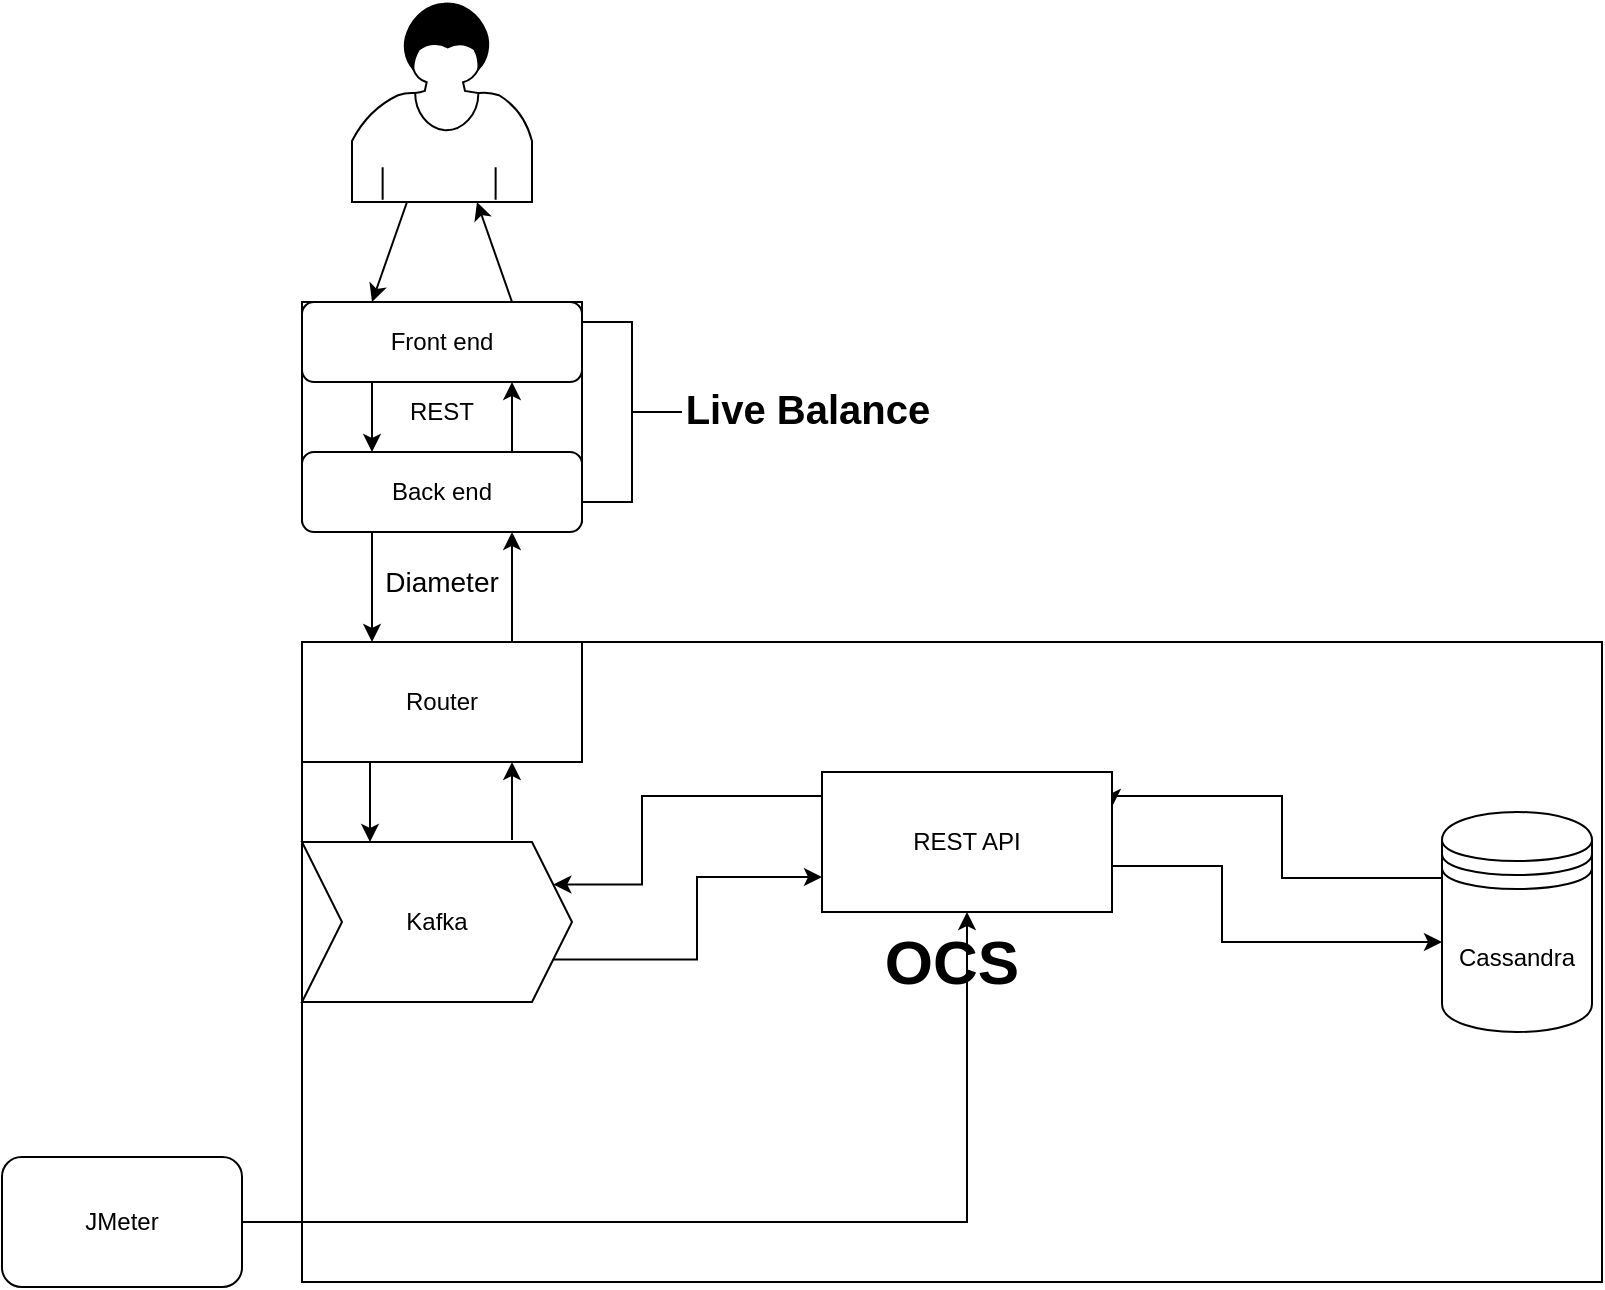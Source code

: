 <mxfile version="10.6.3" type="github"><diagram id="u7iJMjVPcGJ4BrCJ6dj1" name="Page-1"><mxGraphModel dx="840" dy="452" grid="1" gridSize="10" guides="1" tooltips="1" connect="1" arrows="0" fold="1" page="1" pageScale="1" pageWidth="1169" pageHeight="827" math="0" shadow="0"><root><mxCell id="0"/><mxCell id="1" parent="0"/><mxCell id="PprCEjbmCD4lnT4zLNIr-19" value="" style="rounded=0;whiteSpace=wrap;html=1;" parent="1" vertex="1"><mxGeometry x="170" y="210" width="140" height="110" as="geometry"/></mxCell><mxCell id="Fj84QwURegroVKY_96ke-25" value="&lt;div style=&quot;text-align: center&quot;&gt;&lt;span style=&quot;font-size: 31px&quot;&gt;&lt;b&gt;OCS&lt;/b&gt;&lt;/span&gt;&lt;/div&gt;" style="rounded=0;whiteSpace=wrap;html=1;" parent="1" vertex="1"><mxGeometry x="170" y="380" width="650" height="320" as="geometry"/></mxCell><mxCell id="Fj84QwURegroVKY_96ke-4" value="" style="shape=mxgraph.bpmn.user_task;html=1;outlineConnect=0;" parent="1" vertex="1"><mxGeometry x="195" y="60" width="90" height="100" as="geometry"/></mxCell><mxCell id="_dnpAlR12HIHX171QPaP-1" style="edgeStyle=orthogonalEdgeStyle;rounded=0;orthogonalLoop=1;jettySize=auto;html=1;exitX=0.25;exitY=1;exitDx=0;exitDy=0;entryX=0.25;entryY=0;entryDx=0;entryDy=0;" parent="1" source="Fj84QwURegroVKY_96ke-5" target="Fj84QwURegroVKY_96ke-8" edge="1"><mxGeometry relative="1" as="geometry"/></mxCell><mxCell id="Fj84QwURegroVKY_96ke-5" value="Front end&lt;br&gt;" style="shape=ext;rounded=1;html=1;whiteSpace=wrap;" parent="1" vertex="1"><mxGeometry x="170" y="210" width="140" height="40" as="geometry"/></mxCell><mxCell id="_dnpAlR12HIHX171QPaP-2" style="edgeStyle=orthogonalEdgeStyle;rounded=0;orthogonalLoop=1;jettySize=auto;html=1;exitX=0.75;exitY=0;exitDx=0;exitDy=0;entryX=0.75;entryY=1;entryDx=0;entryDy=0;" parent="1" source="Fj84QwURegroVKY_96ke-8" target="Fj84QwURegroVKY_96ke-5" edge="1"><mxGeometry relative="1" as="geometry"/></mxCell><mxCell id="PprCEjbmCD4lnT4zLNIr-10" style="edgeStyle=none;rounded=0;orthogonalLoop=1;jettySize=auto;html=1;exitX=0.25;exitY=1;exitDx=0;exitDy=0;entryX=0.25;entryY=0;entryDx=0;entryDy=0;" parent="1" source="Fj84QwURegroVKY_96ke-8" target="Fj84QwURegroVKY_96ke-45" edge="1"><mxGeometry relative="1" as="geometry"/></mxCell><mxCell id="Fj84QwURegroVKY_96ke-8" value="Back end" style="shape=ext;rounded=1;html=1;whiteSpace=wrap;" parent="1" vertex="1"><mxGeometry x="170" y="285" width="140" height="40" as="geometry"/></mxCell><mxCell id="Fj84QwURegroVKY_96ke-22" value="&lt;font style=&quot;font-size: 14px&quot;&gt;Diameter&lt;/font&gt;" style="text;html=1;strokeColor=none;fillColor=none;align=center;verticalAlign=middle;whiteSpace=wrap;rounded=0;" parent="1" vertex="1"><mxGeometry x="180" y="330" width="120" height="40" as="geometry"/></mxCell><mxCell id="_dnpAlR12HIHX171QPaP-5" style="edgeStyle=orthogonalEdgeStyle;rounded=0;orthogonalLoop=1;jettySize=auto;html=1;exitX=1;exitY=0.5;exitDx=0;exitDy=0;entryX=0.5;entryY=1;entryDx=0;entryDy=0;" parent="1" source="Fj84QwURegroVKY_96ke-28" target="Fj84QwURegroVKY_96ke-56" edge="1"><mxGeometry relative="1" as="geometry"><mxPoint x="170" y="670" as="targetPoint"/></mxGeometry></mxCell><mxCell id="Fj84QwURegroVKY_96ke-28" value="JMeter" style="shape=ext;rounded=1;html=1;whiteSpace=wrap;" parent="1" vertex="1"><mxGeometry x="20" y="637.5" width="120" height="65" as="geometry"/></mxCell><mxCell id="PprCEjbmCD4lnT4zLNIr-15" style="edgeStyle=orthogonalEdgeStyle;rounded=0;orthogonalLoop=1;jettySize=auto;html=1;exitX=0;exitY=0.3;exitDx=0;exitDy=0;entryX=1;entryY=0.25;entryDx=0;entryDy=0;" parent="1" source="Fj84QwURegroVKY_96ke-31" target="Fj84QwURegroVKY_96ke-56" edge="1"><mxGeometry relative="1" as="geometry"><mxPoint x="610" y="350" as="targetPoint"/><Array as="points"><mxPoint x="660" y="498"/><mxPoint x="660" y="457"/></Array></mxGeometry></mxCell><mxCell id="Fj84QwURegroVKY_96ke-31" value="Cassandra" style="shape=datastore;whiteSpace=wrap;html=1;" parent="1" vertex="1"><mxGeometry x="740" y="465" width="75" height="110" as="geometry"/></mxCell><mxCell id="Fj84QwURegroVKY_96ke-40" value="REST" style="text;html=1;strokeColor=none;fillColor=none;align=center;verticalAlign=middle;whiteSpace=wrap;rounded=0;" parent="1" vertex="1"><mxGeometry x="210" y="250" width="60" height="30" as="geometry"/></mxCell><mxCell id="Fj84QwURegroVKY_96ke-42" value="" style="endArrow=classic;html=1;entryX=0.25;entryY=0;entryDx=0;entryDy=0;" parent="1" source="Fj84QwURegroVKY_96ke-4" target="Fj84QwURegroVKY_96ke-5" edge="1"><mxGeometry width="50" height="50" relative="1" as="geometry"><mxPoint x="90" y="260" as="sourcePoint"/><mxPoint x="197.286" y="200.429" as="targetPoint"/></mxGeometry></mxCell><mxCell id="Fj84QwURegroVKY_96ke-43" value="" style="endArrow=classic;html=1;exitX=0.75;exitY=0;exitDx=0;exitDy=0;" parent="1" source="Fj84QwURegroVKY_96ke-5" target="Fj84QwURegroVKY_96ke-4" edge="1"><mxGeometry width="50" height="50" relative="1" as="geometry"><mxPoint x="263" y="200.429" as="sourcePoint"/><mxPoint x="160" y="150" as="targetPoint"/></mxGeometry></mxCell><mxCell id="PprCEjbmCD4lnT4zLNIr-9" style="edgeStyle=none;rounded=0;orthogonalLoop=1;jettySize=auto;html=1;exitX=0.75;exitY=0;exitDx=0;exitDy=0;entryX=0.75;entryY=1;entryDx=0;entryDy=0;" parent="1" source="Fj84QwURegroVKY_96ke-45" target="Fj84QwURegroVKY_96ke-8" edge="1"><mxGeometry relative="1" as="geometry"/></mxCell><mxCell id="PprCEjbmCD4lnT4zLNIr-17" style="rounded=0;orthogonalLoop=1;jettySize=auto;html=1;entryX=0.25;entryY=0;entryDx=0;entryDy=0;" parent="1" target="7XBdcav2Pfju38QC3JR--2" edge="1"><mxGeometry relative="1" as="geometry"><mxPoint x="204" y="440" as="sourcePoint"/><mxPoint x="205" y="490" as="targetPoint"/><Array as="points"><mxPoint x="204" y="480"/></Array></mxGeometry></mxCell><mxCell id="Fj84QwURegroVKY_96ke-45" value="Router" style="rounded=0;whiteSpace=wrap;html=1;" parent="1" vertex="1"><mxGeometry x="170" y="380" width="140" height="60" as="geometry"/></mxCell><mxCell id="PprCEjbmCD4lnT4zLNIr-14" style="edgeStyle=orthogonalEdgeStyle;rounded=0;orthogonalLoop=1;jettySize=auto;html=1;exitX=0;exitY=0.25;exitDx=0;exitDy=0;entryX=0.931;entryY=0.265;entryDx=0;entryDy=0;entryPerimeter=0;" parent="1" source="Fj84QwURegroVKY_96ke-56" target="7XBdcav2Pfju38QC3JR--2" edge="1"><mxGeometry relative="1" as="geometry"><Array as="points"><mxPoint x="340" y="457"/><mxPoint x="340" y="501"/></Array></mxGeometry></mxCell><mxCell id="PprCEjbmCD4lnT4zLNIr-16" style="edgeStyle=orthogonalEdgeStyle;rounded=0;orthogonalLoop=1;jettySize=auto;html=1;exitX=1;exitY=0.75;exitDx=0;exitDy=0;" parent="1" source="Fj84QwURegroVKY_96ke-56" edge="1"><mxGeometry relative="1" as="geometry"><mxPoint x="740" y="530" as="targetPoint"/><Array as="points"><mxPoint x="630" y="492"/><mxPoint x="630" y="530"/></Array></mxGeometry></mxCell><mxCell id="Fj84QwURegroVKY_96ke-56" value="REST API" style="rounded=0;whiteSpace=wrap;html=1;" parent="1" vertex="1"><mxGeometry x="430" y="445" width="145" height="70" as="geometry"/></mxCell><mxCell id="PprCEjbmCD4lnT4zLNIr-11" style="edgeStyle=none;rounded=0;orthogonalLoop=1;jettySize=auto;html=1;entryX=0.75;entryY=1;entryDx=0;entryDy=0;" parent="1" target="Fj84QwURegroVKY_96ke-45" edge="1"><mxGeometry relative="1" as="geometry"><mxPoint x="275" y="479" as="sourcePoint"/></mxGeometry></mxCell><mxCell id="PprCEjbmCD4lnT4zLNIr-13" style="edgeStyle=orthogonalEdgeStyle;rounded=0;orthogonalLoop=1;jettySize=auto;html=1;exitX=0.924;exitY=0.735;exitDx=0;exitDy=0;entryX=0;entryY=0.75;entryDx=0;entryDy=0;exitPerimeter=0;" parent="1" source="7XBdcav2Pfju38QC3JR--2" target="Fj84QwURegroVKY_96ke-56" edge="1"><mxGeometry relative="1" as="geometry"/></mxCell><mxCell id="7XBdcav2Pfju38QC3JR--2" value="Kafka" style="shape=step;perimeter=stepPerimeter;whiteSpace=wrap;html=1;fixedSize=1;" parent="1" vertex="1"><mxGeometry x="170" y="480" width="135" height="80" as="geometry"/></mxCell><mxCell id="PprCEjbmCD4lnT4zLNIr-20" value="&lt;b&gt;&lt;font style=&quot;font-size: 20px&quot;&gt;Live Balance&lt;/font&gt;&lt;/b&gt;" style="text;html=1;strokeColor=none;fillColor=none;align=center;verticalAlign=middle;whiteSpace=wrap;rounded=0;" parent="1" vertex="1"><mxGeometry x="358" y="245" width="130" height="35" as="geometry"/></mxCell><mxCell id="PprCEjbmCD4lnT4zLNIr-21" value="" style="html=1;shape=mxgraph.flowchart.annotation_2;align=left;direction=west;" parent="1" vertex="1"><mxGeometry x="310" y="220" width="50" height="90" as="geometry"/></mxCell></root></mxGraphModel></diagram></mxfile>